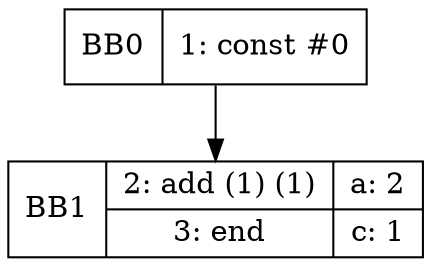 digraph G {
bb0 [shape=record, label="<b>BB0 | {1: const #0}"];
bb1 [shape=record, label="<b>BB1 | {2: add (1) (1)|3: end}| {a: 2 | c: 1}"];
bb0:s -> bb1:n ;
}